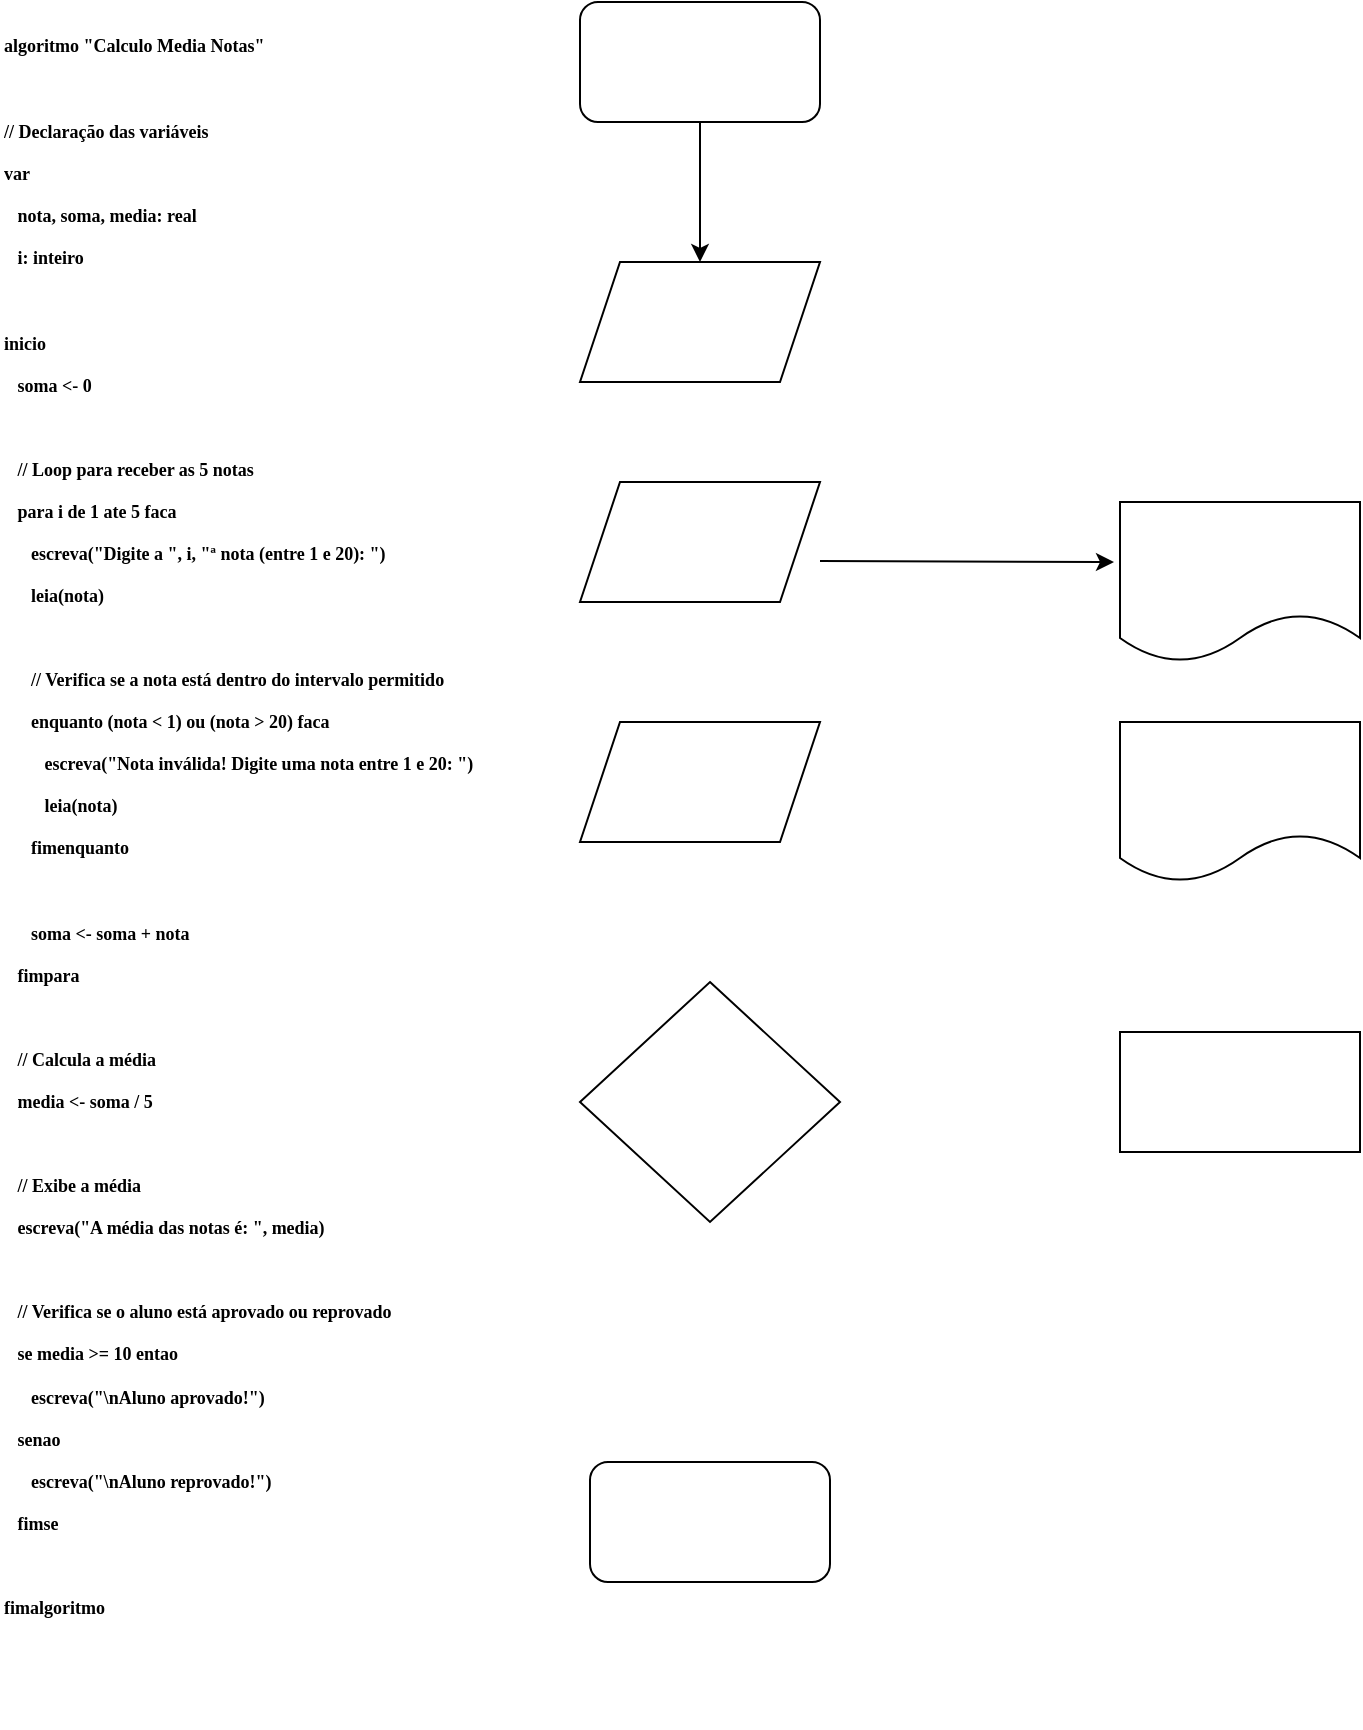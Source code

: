 <mxfile version="26.2.6">
  <diagram name="Página-1" id="1nKJINJ_qhfNHt6Snoal">
    <mxGraphModel dx="1428" dy="743" grid="1" gridSize="10" guides="1" tooltips="1" connect="1" arrows="1" fold="1" page="1" pageScale="1" pageWidth="827" pageHeight="1169" math="0" shadow="0">
      <root>
        <mxCell id="0" />
        <mxCell id="1" parent="0" />
        <mxCell id="HhQ_RprlFPPy1cSIbPd8-1" value="" style="rounded=1;whiteSpace=wrap;html=1;" parent="1" vertex="1">
          <mxGeometry x="310" y="40" width="120" height="60" as="geometry" />
        </mxCell>
        <mxCell id="HhQ_RprlFPPy1cSIbPd8-2" value="" style="shape=parallelogram;perimeter=parallelogramPerimeter;whiteSpace=wrap;html=1;fixedSize=1;" parent="1" vertex="1">
          <mxGeometry x="310" y="170" width="120" height="60" as="geometry" />
        </mxCell>
        <mxCell id="HhQ_RprlFPPy1cSIbPd8-3" value="" style="shape=parallelogram;perimeter=parallelogramPerimeter;whiteSpace=wrap;html=1;fixedSize=1;" parent="1" vertex="1">
          <mxGeometry x="310" y="280" width="120" height="60" as="geometry" />
        </mxCell>
        <mxCell id="HhQ_RprlFPPy1cSIbPd8-4" value="" style="shape=parallelogram;perimeter=parallelogramPerimeter;whiteSpace=wrap;html=1;fixedSize=1;" parent="1" vertex="1">
          <mxGeometry x="310" y="400" width="120" height="60" as="geometry" />
        </mxCell>
        <mxCell id="YI4tYI6XQApdTaJVo6By-1" value="" style="rhombus;whiteSpace=wrap;html=1;" vertex="1" parent="1">
          <mxGeometry x="310" y="530" width="130" height="120" as="geometry" />
        </mxCell>
        <mxCell id="YI4tYI6XQApdTaJVo6By-2" value="" style="rounded=1;whiteSpace=wrap;html=1;" vertex="1" parent="1">
          <mxGeometry x="315" y="770" width="120" height="60" as="geometry" />
        </mxCell>
        <mxCell id="YI4tYI6XQApdTaJVo6By-3" value="" style="shape=document;whiteSpace=wrap;html=1;boundedLbl=1;" vertex="1" parent="1">
          <mxGeometry x="580" y="290" width="120" height="80" as="geometry" />
        </mxCell>
        <mxCell id="YI4tYI6XQApdTaJVo6By-4" value="" style="shape=document;whiteSpace=wrap;html=1;boundedLbl=1;" vertex="1" parent="1">
          <mxGeometry x="580" y="400" width="120" height="80" as="geometry" />
        </mxCell>
        <mxCell id="YI4tYI6XQApdTaJVo6By-6" value="" style="endArrow=classic;html=1;rounded=0;entryX=-0.025;entryY=0.375;entryDx=0;entryDy=0;entryPerimeter=0;" edge="1" parent="1" target="YI4tYI6XQApdTaJVo6By-3">
          <mxGeometry relative="1" as="geometry">
            <mxPoint x="430" y="319.5" as="sourcePoint" />
            <mxPoint x="530" y="319.5" as="targetPoint" />
          </mxGeometry>
        </mxCell>
        <mxCell id="YI4tYI6XQApdTaJVo6By-8" value="" style="endArrow=classic;html=1;rounded=0;entryX=0.5;entryY=0;entryDx=0;entryDy=0;exitX=0.5;exitY=1;exitDx=0;exitDy=0;" edge="1" parent="1" source="HhQ_RprlFPPy1cSIbPd8-1" target="HhQ_RprlFPPy1cSIbPd8-2">
          <mxGeometry width="50" height="50" relative="1" as="geometry">
            <mxPoint x="450" y="120" as="sourcePoint" />
            <mxPoint x="500" y="70" as="targetPoint" />
          </mxGeometry>
        </mxCell>
        <mxCell id="YI4tYI6XQApdTaJVo6By-9" value="" style="rounded=0;whiteSpace=wrap;html=1;" vertex="1" parent="1">
          <mxGeometry x="580" y="555" width="120" height="60" as="geometry" />
        </mxCell>
        <mxCell id="YI4tYI6XQApdTaJVo6By-10" value="&lt;div style=&quot;line-height: 0%;&quot;&gt;&lt;h1 style=&quot;margin-top: 0px;&quot;&gt;&lt;font face=&quot;Verdana&quot; style=&quot;font-size: 9px;&quot;&gt;algoritmo &quot;Calculo Media Notas&quot;&lt;/font&gt;&lt;/h1&gt;&lt;div&gt;&lt;font face=&quot;Verdana&quot; style=&quot;font-size: 9px;&quot;&gt;&lt;br&gt;&lt;/font&gt;&lt;/div&gt;&lt;h1 style=&quot;margin-top: 0px;&quot;&gt;&lt;font face=&quot;Verdana&quot; style=&quot;font-size: 9px;&quot;&gt;&lt;br&gt;&lt;/font&gt;&lt;/h1&gt;&lt;h1 style=&quot;margin-top: 0px;&quot;&gt;&lt;font face=&quot;Verdana&quot; style=&quot;font-size: 9px;&quot;&gt;// Declaração das variáveis&lt;/font&gt;&lt;/h1&gt;&lt;h1 style=&quot;margin-top: 0px;&quot;&gt;&lt;font face=&quot;Verdana&quot; style=&quot;font-size: 9px;&quot;&gt;var&lt;/font&gt;&lt;/h1&gt;&lt;h1 style=&quot;margin-top: 0px;&quot;&gt;&lt;font face=&quot;Verdana&quot; style=&quot;font-size: 9px;&quot;&gt;&amp;nbsp; &amp;nbsp;nota, soma, media: real&lt;/font&gt;&lt;/h1&gt;&lt;h1 style=&quot;margin-top: 0px;&quot;&gt;&lt;font face=&quot;Verdana&quot; style=&quot;font-size: 9px;&quot;&gt;&amp;nbsp; &amp;nbsp;i: inteiro&lt;/font&gt;&lt;/h1&gt;&lt;h1 style=&quot;margin-top: 0px;&quot;&gt;&lt;font face=&quot;Verdana&quot; style=&quot;font-size: 9px;&quot;&gt;&lt;br&gt;&lt;/font&gt;&lt;/h1&gt;&lt;h1 style=&quot;margin-top: 0px;&quot;&gt;&lt;font face=&quot;Verdana&quot; style=&quot;font-size: 9px;&quot;&gt;inicio&lt;/font&gt;&lt;/h1&gt;&lt;h1 style=&quot;margin-top: 0px;&quot;&gt;&lt;font face=&quot;Verdana&quot; style=&quot;font-size: 9px;&quot;&gt;&amp;nbsp; &amp;nbsp;soma &amp;lt;- 0&lt;/font&gt;&lt;/h1&gt;&lt;h1 style=&quot;margin-top: 0px;&quot;&gt;&lt;font face=&quot;Verdana&quot; style=&quot;font-size: 9px;&quot;&gt;&amp;nbsp; &amp;nbsp;&lt;/font&gt;&lt;/h1&gt;&lt;h1 style=&quot;margin-top: 0px;&quot;&gt;&lt;font face=&quot;Verdana&quot; style=&quot;font-size: 9px;&quot;&gt;&amp;nbsp; &amp;nbsp;// Loop para receber as 5 notas&lt;/font&gt;&lt;/h1&gt;&lt;h1 style=&quot;margin-top: 0px;&quot;&gt;&lt;font face=&quot;Verdana&quot; style=&quot;font-size: 9px;&quot;&gt;&amp;nbsp; &amp;nbsp;para i de 1 ate 5 faca&lt;/font&gt;&lt;/h1&gt;&lt;h1 style=&quot;margin-top: 0px;&quot;&gt;&lt;font face=&quot;Verdana&quot; style=&quot;font-size: 9px;&quot;&gt;&amp;nbsp; &amp;nbsp; &amp;nbsp; escreva(&quot;Digite a &quot;, i, &quot;ª nota (entre 1 e 20): &quot;)&lt;/font&gt;&lt;/h1&gt;&lt;h1 style=&quot;margin-top: 0px;&quot;&gt;&lt;font face=&quot;Verdana&quot; style=&quot;font-size: 9px;&quot;&gt;&amp;nbsp; &amp;nbsp; &amp;nbsp; leia(nota)&lt;/font&gt;&lt;/h1&gt;&lt;h1 style=&quot;margin-top: 0px;&quot;&gt;&lt;font face=&quot;Verdana&quot; style=&quot;font-size: 9px;&quot;&gt;&amp;nbsp; &amp;nbsp; &amp;nbsp;&amp;nbsp;&lt;/font&gt;&lt;/h1&gt;&lt;h1 style=&quot;margin-top: 0px;&quot;&gt;&lt;font face=&quot;Verdana&quot; style=&quot;font-size: 9px;&quot;&gt;&amp;nbsp; &amp;nbsp; &amp;nbsp; // Verifica se a nota está dentro do intervalo permitido&lt;/font&gt;&lt;/h1&gt;&lt;h1 style=&quot;margin-top: 0px;&quot;&gt;&lt;font face=&quot;Verdana&quot; style=&quot;font-size: 9px;&quot;&gt;&amp;nbsp; &amp;nbsp; &amp;nbsp; enquanto (nota &amp;lt; 1) ou (nota &amp;gt; 20) faca&lt;/font&gt;&lt;/h1&gt;&lt;h1 style=&quot;margin-top: 0px;&quot;&gt;&lt;font face=&quot;Verdana&quot; style=&quot;font-size: 9px;&quot;&gt;&amp;nbsp; &amp;nbsp; &amp;nbsp; &amp;nbsp; &amp;nbsp;escreva(&quot;Nota inválida! Digite uma nota entre 1 e 20: &quot;)&lt;/font&gt;&lt;/h1&gt;&lt;h1 style=&quot;margin-top: 0px;&quot;&gt;&lt;font face=&quot;Verdana&quot; style=&quot;font-size: 9px;&quot;&gt;&amp;nbsp; &amp;nbsp; &amp;nbsp; &amp;nbsp; &amp;nbsp;leia(nota)&lt;/font&gt;&lt;/h1&gt;&lt;h1 style=&quot;margin-top: 0px;&quot;&gt;&lt;font face=&quot;Verdana&quot; style=&quot;font-size: 9px;&quot;&gt;&amp;nbsp; &amp;nbsp; &amp;nbsp; fimenquanto&lt;/font&gt;&lt;/h1&gt;&lt;h1 style=&quot;margin-top: 0px;&quot;&gt;&lt;font face=&quot;Verdana&quot; style=&quot;font-size: 9px;&quot;&gt;&amp;nbsp; &amp;nbsp; &amp;nbsp;&amp;nbsp;&lt;/font&gt;&lt;/h1&gt;&lt;h1 style=&quot;margin-top: 0px;&quot;&gt;&lt;font face=&quot;Verdana&quot; style=&quot;font-size: 9px;&quot;&gt;&amp;nbsp; &amp;nbsp; &amp;nbsp; soma &amp;lt;- soma + nota&lt;/font&gt;&lt;/h1&gt;&lt;h1 style=&quot;margin-top: 0px;&quot;&gt;&lt;font face=&quot;Verdana&quot; style=&quot;font-size: 9px;&quot;&gt;&amp;nbsp; &amp;nbsp;fimpara&lt;/font&gt;&lt;/h1&gt;&lt;h1 style=&quot;margin-top: 0px;&quot;&gt;&lt;font face=&quot;Verdana&quot; style=&quot;font-size: 9px;&quot;&gt;&amp;nbsp; &amp;nbsp;&lt;/font&gt;&lt;/h1&gt;&lt;h1 style=&quot;margin-top: 0px;&quot;&gt;&lt;font face=&quot;Verdana&quot; style=&quot;font-size: 9px;&quot;&gt;&amp;nbsp; &amp;nbsp;// Calcula a média&lt;/font&gt;&lt;/h1&gt;&lt;h1 style=&quot;margin-top: 0px;&quot;&gt;&lt;font face=&quot;Verdana&quot; style=&quot;font-size: 9px;&quot;&gt;&amp;nbsp; &amp;nbsp;media &amp;lt;- soma / 5&lt;/font&gt;&lt;/h1&gt;&lt;h1 style=&quot;margin-top: 0px;&quot;&gt;&lt;font face=&quot;Verdana&quot; style=&quot;font-size: 9px;&quot;&gt;&amp;nbsp; &amp;nbsp;&lt;/font&gt;&lt;/h1&gt;&lt;h1 style=&quot;margin-top: 0px;&quot;&gt;&lt;font face=&quot;Verdana&quot; style=&quot;font-size: 9px;&quot;&gt;&amp;nbsp; &amp;nbsp;// Exibe a média&lt;/font&gt;&lt;/h1&gt;&lt;h1 style=&quot;margin-top: 0px;&quot;&gt;&lt;font face=&quot;Verdana&quot; style=&quot;font-size: 9px;&quot;&gt;&amp;nbsp; &amp;nbsp;escreva(&quot;A média das notas é: &quot;, media)&lt;/font&gt;&lt;/h1&gt;&lt;h1 style=&quot;margin-top: 0px;&quot;&gt;&lt;font face=&quot;Verdana&quot; style=&quot;font-size: 9px;&quot;&gt;&amp;nbsp; &amp;nbsp;&lt;/font&gt;&lt;/h1&gt;&lt;h1 style=&quot;margin-top: 0px;&quot;&gt;&lt;font face=&quot;Verdana&quot; style=&quot;font-size: 9px;&quot;&gt;&amp;nbsp; &amp;nbsp;// Verifica se o aluno está aprovado ou reprovado&lt;/font&gt;&lt;/h1&gt;&lt;h1 style=&quot;margin-top: 0px;&quot;&gt;&lt;font face=&quot;Verdana&quot; style=&quot;font-size: 9px;&quot;&gt;&amp;nbsp; &amp;nbsp;se media &amp;gt;= 10 entao&lt;/font&gt;&lt;/h1&gt;&lt;h1 style=&quot;margin-top: 0px;&quot;&gt;&lt;font face=&quot;Verdana&quot; style=&quot;font-size: 9px;&quot;&gt;&amp;nbsp; &amp;nbsp; &amp;nbsp; escreva(&quot;\nAluno aprovado!&quot;)&lt;/font&gt;&lt;/h1&gt;&lt;h1 style=&quot;margin-top: 0px;&quot;&gt;&lt;font face=&quot;Verdana&quot; style=&quot;font-size: 9px;&quot;&gt;&amp;nbsp; &amp;nbsp;senao&lt;/font&gt;&lt;/h1&gt;&lt;h1 style=&quot;margin-top: 0px;&quot;&gt;&lt;font face=&quot;Verdana&quot; style=&quot;font-size: 9px;&quot;&gt;&amp;nbsp; &amp;nbsp; &amp;nbsp; escreva(&quot;\nAluno reprovado!&quot;)&lt;/font&gt;&lt;/h1&gt;&lt;h1 style=&quot;margin-top: 0px;&quot;&gt;&lt;font face=&quot;Verdana&quot; style=&quot;font-size: 9px;&quot;&gt;&amp;nbsp; &amp;nbsp;fimse&lt;/font&gt;&lt;/h1&gt;&lt;h1 style=&quot;margin-top: 0px;&quot;&gt;&lt;font face=&quot;Verdana&quot; style=&quot;font-size: 9px;&quot;&gt;&lt;br&gt;&lt;/font&gt;&lt;/h1&gt;&lt;h1 style=&quot;margin-top: 0px;&quot;&gt;&lt;font face=&quot;Verdana&quot; style=&quot;font-size: 9px;&quot;&gt;fimalgoritmo&lt;/font&gt;&lt;/h1&gt;&lt;/div&gt;" style="text;html=1;whiteSpace=wrap;overflow=hidden;rounded=0;" vertex="1" parent="1">
          <mxGeometry x="20" y="50" width="290" height="850" as="geometry" />
        </mxCell>
      </root>
    </mxGraphModel>
  </diagram>
</mxfile>
